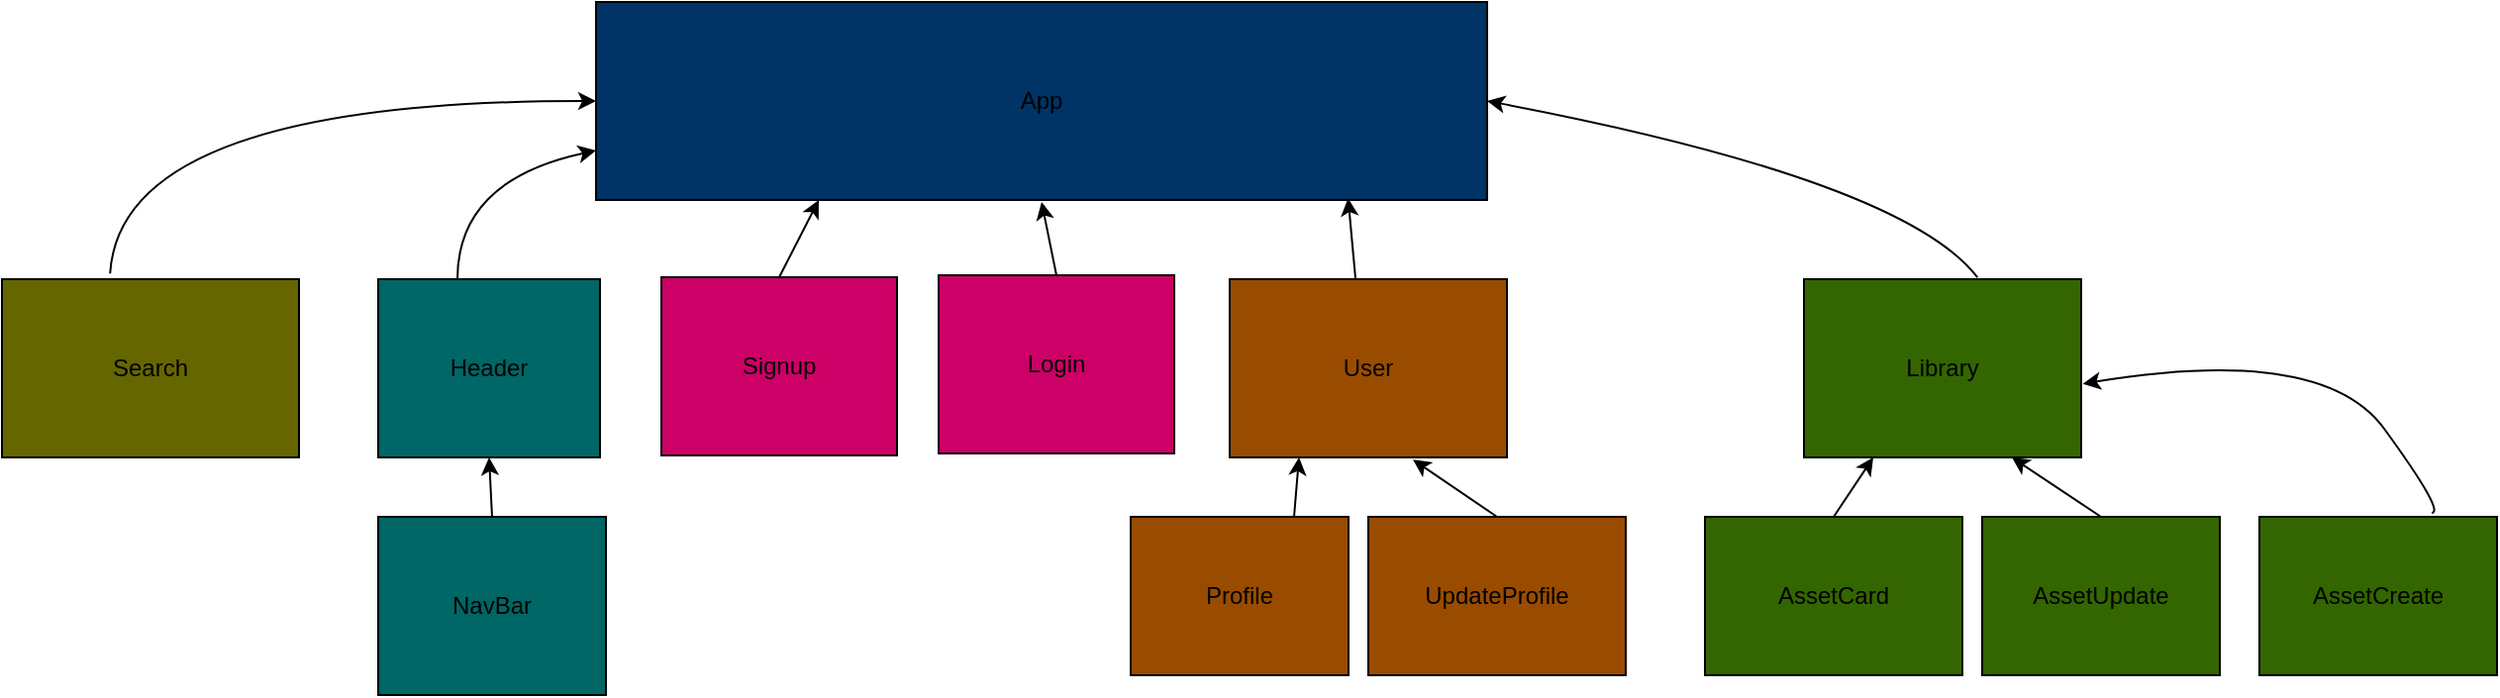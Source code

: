 <mxfile>
    <diagram id="mR5m6J1asoCLaKJ7XmaP" name="Page-1">
        <mxGraphModel dx="1786" dy="638" grid="0" gridSize="10" guides="0" tooltips="1" connect="1" arrows="1" fold="1" page="0" pageScale="1" pageWidth="850" pageHeight="1100" math="0" shadow="0">
            <root>
                <mxCell id="0"/>
                <mxCell id="1" parent="0"/>
                <mxCell id="2" value="App" style="whiteSpace=wrap;html=1;fillColor=#003366;" parent="1" vertex="1">
                    <mxGeometry x="60" y="80" width="450" height="100" as="geometry"/>
                </mxCell>
                <mxCell id="3" value="User&lt;br&gt;" style="whiteSpace=wrap;html=1;fillColor=#994C00;" parent="1" vertex="1">
                    <mxGeometry x="380" y="220" width="140" height="90" as="geometry"/>
                </mxCell>
                <mxCell id="4" value="Profile" style="whiteSpace=wrap;html=1;fillColor=#994C00;" parent="1" vertex="1">
                    <mxGeometry x="330" y="340" width="110" height="80" as="geometry"/>
                </mxCell>
                <mxCell id="5" value="Library" style="whiteSpace=wrap;html=1;fillColor=#336600;" parent="1" vertex="1">
                    <mxGeometry x="670" y="220" width="140" height="90" as="geometry"/>
                </mxCell>
                <mxCell id="6" value="AssetCard" style="whiteSpace=wrap;html=1;fillColor=#336600;" parent="1" vertex="1">
                    <mxGeometry x="620" y="340" width="130" height="80" as="geometry"/>
                </mxCell>
                <mxCell id="17" value="" style="edgeStyle=none;html=1;entryX=0.844;entryY=0.991;entryDx=0;entryDy=0;entryPerimeter=0;exitX=0.454;exitY=0.001;exitDx=0;exitDy=0;exitPerimeter=0;" parent="1" source="3" target="2" edge="1">
                    <mxGeometry relative="1" as="geometry"/>
                </mxCell>
                <mxCell id="7" value="Signup" style="whiteSpace=wrap;html=1;fillColor=#CC0066;" parent="1" vertex="1">
                    <mxGeometry x="93" y="219" width="119" height="90" as="geometry"/>
                </mxCell>
                <mxCell id="8" value="Header" style="whiteSpace=wrap;html=1;fillColor=#006666;" parent="1" vertex="1">
                    <mxGeometry x="-50" y="220" width="112" height="90" as="geometry"/>
                </mxCell>
                <mxCell id="9" value="NavBar" style="whiteSpace=wrap;html=1;fillColor=#006666;" parent="1" vertex="1">
                    <mxGeometry x="-50" y="340" width="115" height="90" as="geometry"/>
                </mxCell>
                <mxCell id="10" value="Search" style="whiteSpace=wrap;html=1;fillColor=#666600;" parent="1" vertex="1">
                    <mxGeometry x="-240" y="220" width="150" height="90" as="geometry"/>
                </mxCell>
                <mxCell id="11" value="UpdateProfile" style="whiteSpace=wrap;html=1;fillColor=#994C00;" parent="1" vertex="1">
                    <mxGeometry x="450" y="340" width="130" height="80" as="geometry"/>
                </mxCell>
                <mxCell id="12" value="AssetUpdate" style="whiteSpace=wrap;html=1;fillColor=#336600;" parent="1" vertex="1">
                    <mxGeometry x="760" y="340" width="120" height="80" as="geometry"/>
                </mxCell>
                <mxCell id="14" value="" style="curved=1;endArrow=classic;html=1;exitX=0.364;exitY=-0.032;exitDx=0;exitDy=0;exitPerimeter=0;entryX=0;entryY=0.5;entryDx=0;entryDy=0;" parent="1" source="10" target="2" edge="1">
                    <mxGeometry width="50" height="50" relative="1" as="geometry">
                        <mxPoint x="-180" y="180" as="sourcePoint"/>
                        <mxPoint x="-130" y="130" as="targetPoint"/>
                        <Array as="points">
                            <mxPoint x="-180" y="130"/>
                        </Array>
                    </mxGeometry>
                </mxCell>
                <mxCell id="15" value="" style="curved=1;endArrow=classic;html=1;entryX=0;entryY=0.75;entryDx=0;entryDy=0;" parent="1" target="2" edge="1">
                    <mxGeometry width="50" height="50" relative="1" as="geometry">
                        <mxPoint x="-10" y="220" as="sourcePoint"/>
                        <mxPoint x="40" y="170" as="targetPoint"/>
                        <Array as="points">
                            <mxPoint x="-10" y="170"/>
                        </Array>
                    </mxGeometry>
                </mxCell>
                <mxCell id="16" value="" style="endArrow=classic;html=1;entryX=0.25;entryY=1;entryDx=0;entryDy=0;exitX=0.5;exitY=0;exitDx=0;exitDy=0;" parent="1" target="2" edge="1" source="7">
                    <mxGeometry width="50" height="50" relative="1" as="geometry">
                        <mxPoint x="220" y="220" as="sourcePoint"/>
                        <mxPoint x="220" y="190" as="targetPoint"/>
                    </mxGeometry>
                </mxCell>
                <mxCell id="18" value="" style="endArrow=classic;html=1;entryX=0.25;entryY=1;entryDx=0;entryDy=0;exitX=0.75;exitY=0;exitDx=0;exitDy=0;" parent="1" source="4" target="3" edge="1">
                    <mxGeometry width="50" height="50" relative="1" as="geometry">
                        <mxPoint x="280" y="490" as="sourcePoint"/>
                        <mxPoint x="330" y="440" as="targetPoint"/>
                    </mxGeometry>
                </mxCell>
                <mxCell id="19" value="" style="endArrow=classic;html=1;entryX=0.661;entryY=1.012;entryDx=0;entryDy=0;exitX=0.5;exitY=0;exitDx=0;exitDy=0;entryPerimeter=0;" parent="1" source="11" target="3" edge="1">
                    <mxGeometry width="50" height="50" relative="1" as="geometry">
                        <mxPoint x="422.5" y="350" as="sourcePoint"/>
                        <mxPoint x="425" y="320" as="targetPoint"/>
                    </mxGeometry>
                </mxCell>
                <mxCell id="21" value="" style="curved=1;endArrow=classic;html=1;entryX=1;entryY=0.5;entryDx=0;entryDy=0;exitX=0.626;exitY=-0.01;exitDx=0;exitDy=0;exitPerimeter=0;" parent="1" source="5" target="2" edge="1">
                    <mxGeometry width="50" height="50" relative="1" as="geometry">
                        <mxPoint x="720" y="220" as="sourcePoint"/>
                        <mxPoint x="770" y="170" as="targetPoint"/>
                        <Array as="points">
                            <mxPoint x="720" y="170"/>
                        </Array>
                    </mxGeometry>
                </mxCell>
                <mxCell id="22" value="" style="endArrow=classic;html=1;entryX=0.5;entryY=1;entryDx=0;entryDy=0;exitX=0.5;exitY=0;exitDx=0;exitDy=0;" parent="1" source="9" target="8" edge="1">
                    <mxGeometry width="50" height="50" relative="1" as="geometry">
                        <mxPoint x="280" y="490" as="sourcePoint"/>
                        <mxPoint x="330" y="440" as="targetPoint"/>
                    </mxGeometry>
                </mxCell>
                <mxCell id="23" value="" style="endArrow=classic;html=1;entryX=0.25;entryY=1;entryDx=0;entryDy=0;exitX=0.5;exitY=0;exitDx=0;exitDy=0;" parent="1" source="6" target="5" edge="1">
                    <mxGeometry width="50" height="50" relative="1" as="geometry">
                        <mxPoint x="280" y="490" as="sourcePoint"/>
                        <mxPoint x="330" y="440" as="targetPoint"/>
                    </mxGeometry>
                </mxCell>
                <mxCell id="24" value="" style="endArrow=classic;html=1;entryX=0.75;entryY=1;entryDx=0;entryDy=0;exitX=0.5;exitY=0;exitDx=0;exitDy=0;" parent="1" source="12" target="5" edge="1">
                    <mxGeometry width="50" height="50" relative="1" as="geometry">
                        <mxPoint x="280" y="490" as="sourcePoint"/>
                        <mxPoint x="330" y="440" as="targetPoint"/>
                    </mxGeometry>
                </mxCell>
                <mxCell id="25" value="Login" style="whiteSpace=wrap;html=1;fillColor=#CC0066;" vertex="1" parent="1">
                    <mxGeometry x="233" y="218" width="119" height="90" as="geometry"/>
                </mxCell>
                <mxCell id="26" value="" style="endArrow=classic;html=1;exitX=0.5;exitY=0;exitDx=0;exitDy=0;" edge="1" parent="1" source="25">
                    <mxGeometry width="50" height="50" relative="1" as="geometry">
                        <mxPoint x="252" y="374" as="sourcePoint"/>
                        <mxPoint x="285" y="181" as="targetPoint"/>
                    </mxGeometry>
                </mxCell>
                <mxCell id="27" value="AssetCreate" style="whiteSpace=wrap;html=1;fillColor=#336600;" vertex="1" parent="1">
                    <mxGeometry x="900" y="340" width="120" height="80" as="geometry"/>
                </mxCell>
                <mxCell id="29" value="" style="curved=1;endArrow=classic;html=1;entryX=1.006;entryY=0.587;entryDx=0;entryDy=0;entryPerimeter=0;" edge="1" parent="1" target="5">
                    <mxGeometry width="50" height="50" relative="1" as="geometry">
                        <mxPoint x="987" y="338" as="sourcePoint"/>
                        <mxPoint x="514" y="113" as="targetPoint"/>
                        <Array as="points">
                            <mxPoint x="994" y="338"/>
                            <mxPoint x="932" y="253"/>
                        </Array>
                    </mxGeometry>
                </mxCell>
            </root>
        </mxGraphModel>
    </diagram>
</mxfile>